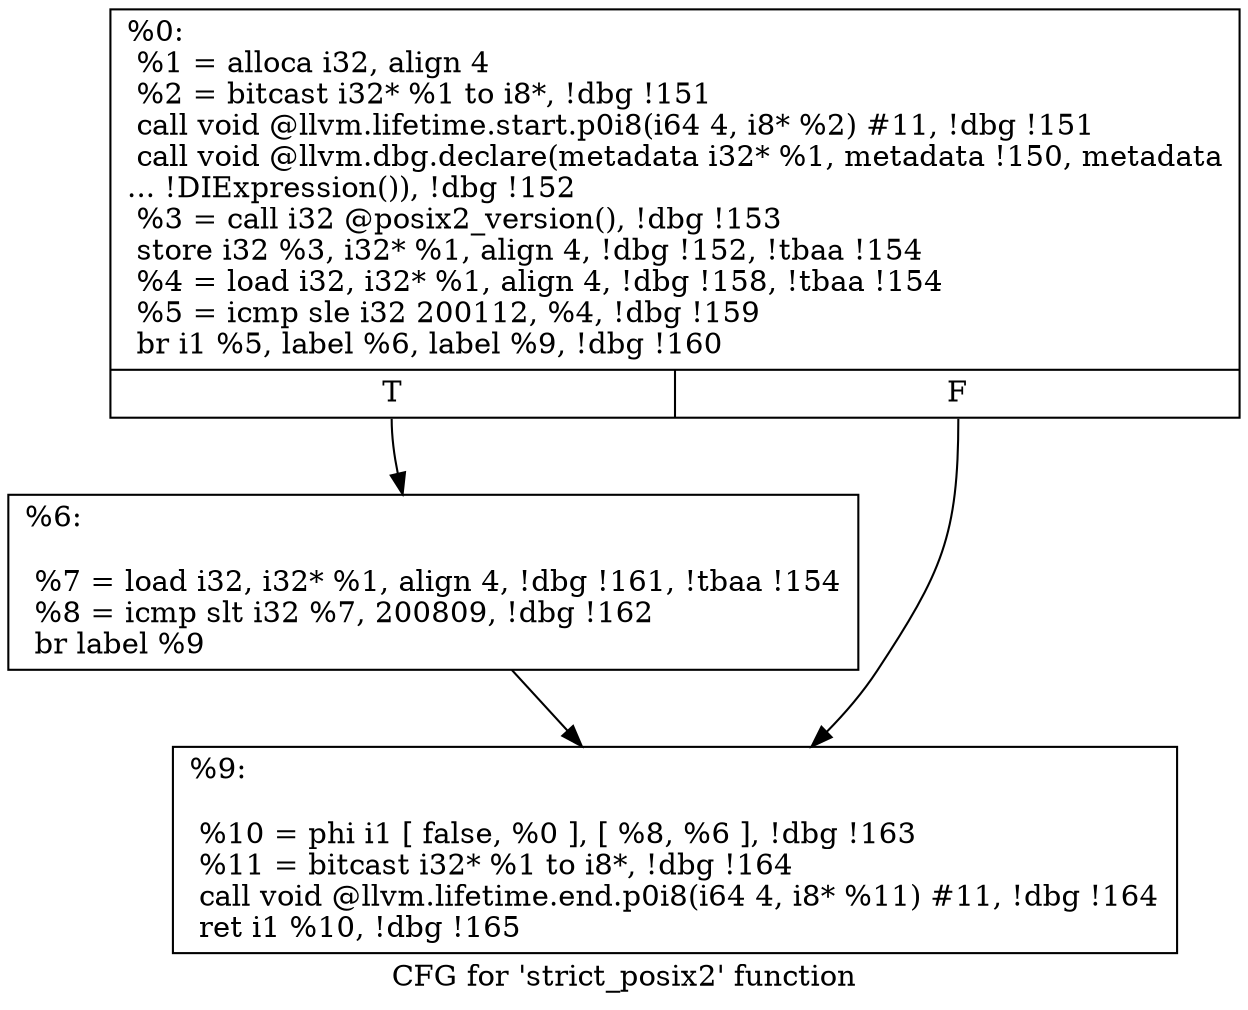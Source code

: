 digraph "CFG for 'strict_posix2' function" {
	label="CFG for 'strict_posix2' function";

	Node0x2077e70 [shape=record,label="{%0:\l  %1 = alloca i32, align 4\l  %2 = bitcast i32* %1 to i8*, !dbg !151\l  call void @llvm.lifetime.start.p0i8(i64 4, i8* %2) #11, !dbg !151\l  call void @llvm.dbg.declare(metadata i32* %1, metadata !150, metadata\l... !DIExpression()), !dbg !152\l  %3 = call i32 @posix2_version(), !dbg !153\l  store i32 %3, i32* %1, align 4, !dbg !152, !tbaa !154\l  %4 = load i32, i32* %1, align 4, !dbg !158, !tbaa !154\l  %5 = icmp sle i32 200112, %4, !dbg !159\l  br i1 %5, label %6, label %9, !dbg !160\l|{<s0>T|<s1>F}}"];
	Node0x2077e70:s0 -> Node0x205dee0;
	Node0x2077e70:s1 -> Node0x205df30;
	Node0x205dee0 [shape=record,label="{%6:\l\l  %7 = load i32, i32* %1, align 4, !dbg !161, !tbaa !154\l  %8 = icmp slt i32 %7, 200809, !dbg !162\l  br label %9\l}"];
	Node0x205dee0 -> Node0x205df30;
	Node0x205df30 [shape=record,label="{%9:\l\l  %10 = phi i1 [ false, %0 ], [ %8, %6 ], !dbg !163\l  %11 = bitcast i32* %1 to i8*, !dbg !164\l  call void @llvm.lifetime.end.p0i8(i64 4, i8* %11) #11, !dbg !164\l  ret i1 %10, !dbg !165\l}"];
}

